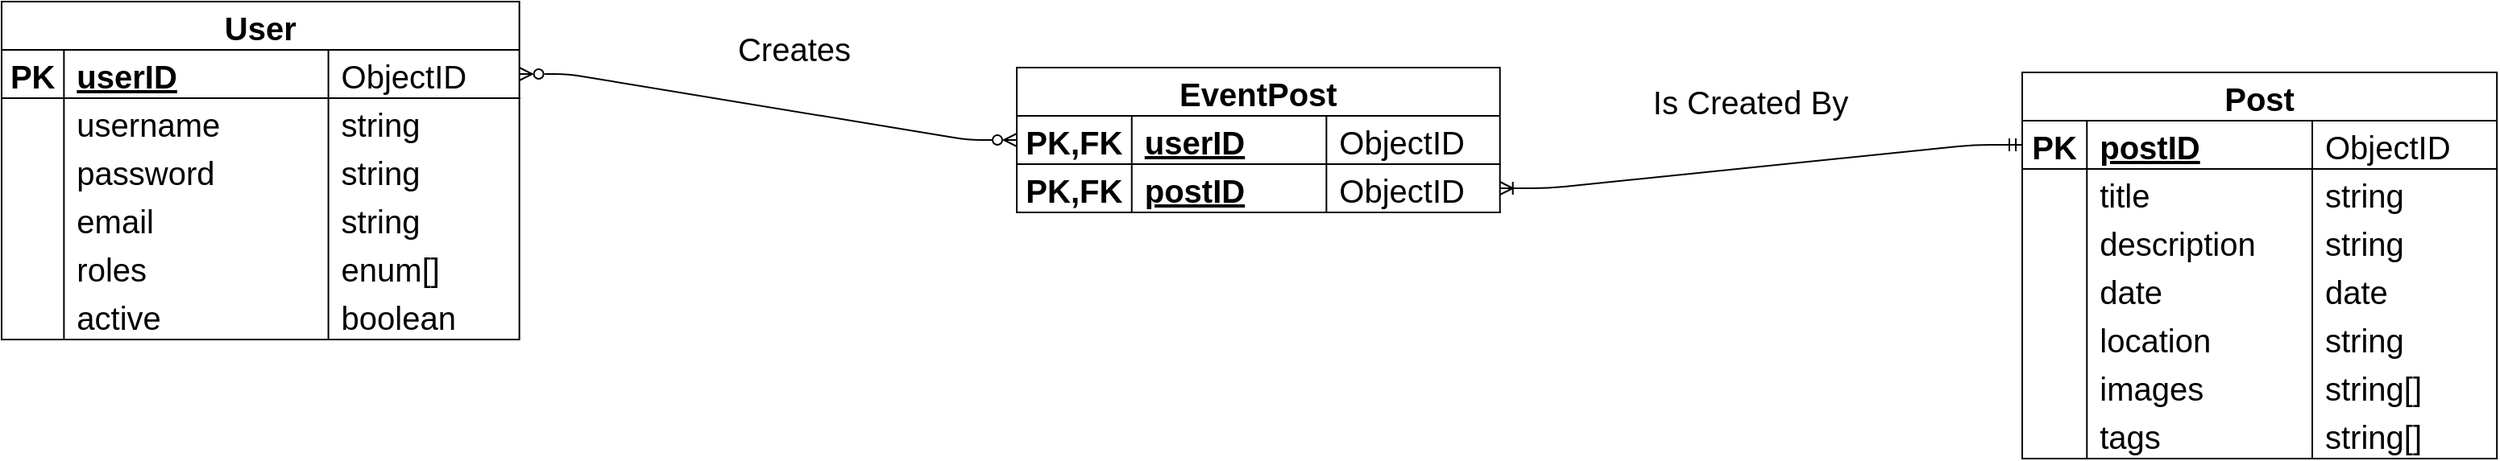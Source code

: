 <mxfile>
    <diagram id="FvibE0tPyZLCJIJes0b2" name="EventPost">
        <mxGraphModel dx="2128" dy="1224" grid="0" gridSize="10" guides="1" tooltips="1" connect="1" arrows="1" fold="1" page="0" pageScale="1" pageWidth="850" pageHeight="1100" background="none" math="0" shadow="0">
            <root>
                <mxCell id="0"/>
                <mxCell id="1" parent="0"/>
                <mxCell id="53" value="User" style="shape=table;startSize=30;container=1;collapsible=1;childLayout=tableLayout;fixedRows=1;rowLines=0;fontStyle=1;align=center;resizeLast=1;fontSize=20;" parent="1" vertex="1">
                    <mxGeometry x="-191" y="146" width="321.316" height="210" as="geometry">
                        <mxRectangle x="100" y="160" width="80" height="40" as="alternateBounds"/>
                    </mxGeometry>
                </mxCell>
                <mxCell id="54" value="" style="shape=tableRow;horizontal=0;startSize=0;swimlaneHead=0;swimlaneBody=0;fillColor=none;collapsible=0;dropTarget=0;points=[[0,0.5],[1,0.5]];portConstraint=eastwest;top=0;left=0;right=0;bottom=1;fontSize=20;" parent="53" vertex="1">
                    <mxGeometry y="30" width="321.316" height="30" as="geometry"/>
                </mxCell>
                <mxCell id="55" value="PK" style="shape=partialRectangle;connectable=0;fillColor=none;top=0;left=0;bottom=0;right=0;fontStyle=1;overflow=hidden;fontSize=20;" parent="54" vertex="1">
                    <mxGeometry width="38.684" height="30" as="geometry">
                        <mxRectangle width="38.684" height="30" as="alternateBounds"/>
                    </mxGeometry>
                </mxCell>
                <mxCell id="56" value="userID" style="shape=partialRectangle;connectable=0;fillColor=none;top=0;left=0;bottom=0;right=0;align=left;spacingLeft=6;fontStyle=5;overflow=hidden;fontSize=20;" parent="54" vertex="1">
                    <mxGeometry x="38.684" width="164.111" height="30" as="geometry">
                        <mxRectangle width="164.111" height="30" as="alternateBounds"/>
                    </mxGeometry>
                </mxCell>
                <mxCell id="171" value="ObjectID" style="shape=partialRectangle;connectable=0;fillColor=none;top=0;left=0;bottom=0;right=0;align=left;spacingLeft=6;fontStyle=0;overflow=hidden;fontSize=20;" parent="54" vertex="1">
                    <mxGeometry x="202.795" width="118.521" height="30" as="geometry">
                        <mxRectangle width="118.521" height="30" as="alternateBounds"/>
                    </mxGeometry>
                </mxCell>
                <mxCell id="57" value="" style="shape=tableRow;horizontal=0;startSize=0;swimlaneHead=0;swimlaneBody=0;fillColor=none;collapsible=0;dropTarget=0;points=[[0,0.5],[1,0.5]];portConstraint=eastwest;top=0;left=0;right=0;bottom=0;fontSize=20;" parent="53" vertex="1">
                    <mxGeometry y="60" width="321.316" height="30" as="geometry"/>
                </mxCell>
                <mxCell id="58" value="" style="shape=partialRectangle;connectable=0;fillColor=none;top=0;left=0;bottom=0;right=0;editable=1;overflow=hidden;fontSize=20;" parent="57" vertex="1">
                    <mxGeometry width="38.684" height="30" as="geometry">
                        <mxRectangle width="38.684" height="30" as="alternateBounds"/>
                    </mxGeometry>
                </mxCell>
                <mxCell id="59" value="username" style="shape=partialRectangle;connectable=0;fillColor=none;top=0;left=0;bottom=0;right=0;align=left;spacingLeft=6;overflow=hidden;fontSize=20;" parent="57" vertex="1">
                    <mxGeometry x="38.684" width="164.111" height="30" as="geometry">
                        <mxRectangle width="164.111" height="30" as="alternateBounds"/>
                    </mxGeometry>
                </mxCell>
                <mxCell id="172" value="string" style="shape=partialRectangle;connectable=0;fillColor=none;top=0;left=0;bottom=0;right=0;align=left;spacingLeft=6;overflow=hidden;fontSize=20;" parent="57" vertex="1">
                    <mxGeometry x="202.795" width="118.521" height="30" as="geometry">
                        <mxRectangle width="118.521" height="30" as="alternateBounds"/>
                    </mxGeometry>
                </mxCell>
                <mxCell id="60" value="" style="shape=tableRow;horizontal=0;startSize=0;swimlaneHead=0;swimlaneBody=0;fillColor=none;collapsible=0;dropTarget=0;points=[[0,0.5],[1,0.5]];portConstraint=eastwest;top=0;left=0;right=0;bottom=0;fontSize=20;" parent="53" vertex="1">
                    <mxGeometry y="90" width="321.316" height="30" as="geometry"/>
                </mxCell>
                <mxCell id="61" value="" style="shape=partialRectangle;connectable=0;fillColor=none;top=0;left=0;bottom=0;right=0;editable=1;overflow=hidden;fontSize=20;" parent="60" vertex="1">
                    <mxGeometry width="38.684" height="30" as="geometry">
                        <mxRectangle width="38.684" height="30" as="alternateBounds"/>
                    </mxGeometry>
                </mxCell>
                <mxCell id="62" value="password" style="shape=partialRectangle;connectable=0;fillColor=none;top=0;left=0;bottom=0;right=0;align=left;spacingLeft=6;overflow=hidden;fontSize=20;" parent="60" vertex="1">
                    <mxGeometry x="38.684" width="164.111" height="30" as="geometry">
                        <mxRectangle width="164.111" height="30" as="alternateBounds"/>
                    </mxGeometry>
                </mxCell>
                <mxCell id="173" value="string" style="shape=partialRectangle;connectable=0;fillColor=none;top=0;left=0;bottom=0;right=0;align=left;spacingLeft=6;overflow=hidden;fontSize=20;" parent="60" vertex="1">
                    <mxGeometry x="202.795" width="118.521" height="30" as="geometry">
                        <mxRectangle width="118.521" height="30" as="alternateBounds"/>
                    </mxGeometry>
                </mxCell>
                <mxCell id="70" value="" style="shape=tableRow;horizontal=0;startSize=0;swimlaneHead=0;swimlaneBody=0;fillColor=none;collapsible=0;dropTarget=0;points=[[0,0.5],[1,0.5]];portConstraint=eastwest;top=0;left=0;right=0;bottom=0;fontSize=20;" parent="53" vertex="1">
                    <mxGeometry y="120" width="321.316" height="30" as="geometry"/>
                </mxCell>
                <mxCell id="71" value="" style="shape=partialRectangle;connectable=0;fillColor=none;top=0;left=0;bottom=0;right=0;editable=1;overflow=hidden;fontSize=20;" parent="70" vertex="1">
                    <mxGeometry width="38.684" height="30" as="geometry">
                        <mxRectangle width="38.684" height="30" as="alternateBounds"/>
                    </mxGeometry>
                </mxCell>
                <mxCell id="72" value="email" style="shape=partialRectangle;connectable=0;fillColor=none;top=0;left=0;bottom=0;right=0;align=left;spacingLeft=6;overflow=hidden;fontSize=20;" parent="70" vertex="1">
                    <mxGeometry x="38.684" width="164.111" height="30" as="geometry">
                        <mxRectangle width="164.111" height="30" as="alternateBounds"/>
                    </mxGeometry>
                </mxCell>
                <mxCell id="174" value="string" style="shape=partialRectangle;connectable=0;fillColor=none;top=0;left=0;bottom=0;right=0;align=left;spacingLeft=6;overflow=hidden;fontSize=20;" parent="70" vertex="1">
                    <mxGeometry x="202.795" width="118.521" height="30" as="geometry">
                        <mxRectangle width="118.521" height="30" as="alternateBounds"/>
                    </mxGeometry>
                </mxCell>
                <mxCell id="66" value="" style="shape=tableRow;horizontal=0;startSize=0;swimlaneHead=0;swimlaneBody=0;fillColor=none;collapsible=0;dropTarget=0;points=[[0,0.5],[1,0.5]];portConstraint=eastwest;top=0;left=0;right=0;bottom=0;fontSize=20;" parent="53" vertex="1">
                    <mxGeometry y="150" width="321.316" height="30" as="geometry"/>
                </mxCell>
                <mxCell id="67" value="" style="shape=partialRectangle;connectable=0;fillColor=none;top=0;left=0;bottom=0;right=0;editable=1;overflow=hidden;fontSize=20;" parent="66" vertex="1">
                    <mxGeometry width="38.684" height="30" as="geometry">
                        <mxRectangle width="38.684" height="30" as="alternateBounds"/>
                    </mxGeometry>
                </mxCell>
                <mxCell id="68" value="roles" style="shape=partialRectangle;connectable=0;fillColor=none;top=0;left=0;bottom=0;right=0;align=left;spacingLeft=6;overflow=hidden;fontSize=20;" parent="66" vertex="1">
                    <mxGeometry x="38.684" width="164.111" height="30" as="geometry">
                        <mxRectangle width="164.111" height="30" as="alternateBounds"/>
                    </mxGeometry>
                </mxCell>
                <mxCell id="175" value="enum[]" style="shape=partialRectangle;connectable=0;fillColor=none;top=0;left=0;bottom=0;right=0;align=left;spacingLeft=6;overflow=hidden;fontSize=20;" parent="66" vertex="1">
                    <mxGeometry x="202.795" width="118.521" height="30" as="geometry">
                        <mxRectangle width="118.521" height="30" as="alternateBounds"/>
                    </mxGeometry>
                </mxCell>
                <mxCell id="63" value="" style="shape=tableRow;horizontal=0;startSize=0;swimlaneHead=0;swimlaneBody=0;fillColor=none;collapsible=0;dropTarget=0;points=[[0,0.5],[1,0.5]];portConstraint=eastwest;top=0;left=0;right=0;bottom=0;fontSize=20;" parent="53" vertex="1">
                    <mxGeometry y="180" width="321.316" height="30" as="geometry"/>
                </mxCell>
                <mxCell id="64" value="" style="shape=partialRectangle;connectable=0;fillColor=none;top=0;left=0;bottom=0;right=0;editable=1;overflow=hidden;fontSize=20;" parent="63" vertex="1">
                    <mxGeometry width="38.684" height="30" as="geometry">
                        <mxRectangle width="38.684" height="30" as="alternateBounds"/>
                    </mxGeometry>
                </mxCell>
                <mxCell id="65" value="active" style="shape=partialRectangle;connectable=0;fillColor=none;top=0;left=0;bottom=0;right=0;align=left;spacingLeft=6;overflow=hidden;fontSize=20;" parent="63" vertex="1">
                    <mxGeometry x="38.684" width="164.111" height="30" as="geometry">
                        <mxRectangle width="164.111" height="30" as="alternateBounds"/>
                    </mxGeometry>
                </mxCell>
                <mxCell id="176" value="boolean" style="shape=partialRectangle;connectable=0;fillColor=none;top=0;left=0;bottom=0;right=0;align=left;spacingLeft=6;overflow=hidden;fontSize=20;" parent="63" vertex="1">
                    <mxGeometry x="202.795" width="118.521" height="30" as="geometry">
                        <mxRectangle width="118.521" height="30" as="alternateBounds"/>
                    </mxGeometry>
                </mxCell>
                <mxCell id="92" value="Post" style="shape=table;startSize=30;container=1;collapsible=1;childLayout=tableLayout;fixedRows=1;rowLines=0;fontStyle=1;align=center;resizeLast=1;fontSize=20;" parent="1" vertex="1">
                    <mxGeometry x="1063" y="190" width="294.573" height="240" as="geometry">
                        <mxRectangle x="700" y="140" width="140" height="40" as="alternateBounds"/>
                    </mxGeometry>
                </mxCell>
                <mxCell id="93" value="" style="shape=tableRow;horizontal=0;startSize=0;swimlaneHead=0;swimlaneBody=0;fillColor=none;collapsible=0;dropTarget=0;points=[[0,0.5],[1,0.5]];portConstraint=eastwest;top=0;left=0;right=0;bottom=1;fontSize=20;" parent="92" vertex="1">
                    <mxGeometry y="30" width="294.573" height="30" as="geometry"/>
                </mxCell>
                <mxCell id="94" value="PK" style="shape=partialRectangle;connectable=0;fillColor=none;top=0;left=0;bottom=0;right=0;fontStyle=1;overflow=hidden;fontSize=20;" parent="93" vertex="1">
                    <mxGeometry width="40.128" height="30" as="geometry">
                        <mxRectangle width="40.128" height="30" as="alternateBounds"/>
                    </mxGeometry>
                </mxCell>
                <mxCell id="95" value="postID" style="shape=partialRectangle;connectable=0;fillColor=none;top=0;left=0;bottom=0;right=0;align=left;spacingLeft=6;fontStyle=5;overflow=hidden;fontSize=20;" parent="93" vertex="1">
                    <mxGeometry x="40.128" width="139.872" height="30" as="geometry">
                        <mxRectangle width="139.872" height="30" as="alternateBounds"/>
                    </mxGeometry>
                </mxCell>
                <mxCell id="181" value="ObjectID" style="shape=partialRectangle;connectable=0;fillColor=none;top=0;left=0;bottom=0;right=0;align=left;spacingLeft=6;fontStyle=0;overflow=hidden;fontSize=20;" parent="93" vertex="1">
                    <mxGeometry x="180" width="114.573" height="30" as="geometry">
                        <mxRectangle width="114.573" height="30" as="alternateBounds"/>
                    </mxGeometry>
                </mxCell>
                <mxCell id="96" value="" style="shape=tableRow;horizontal=0;startSize=0;swimlaneHead=0;swimlaneBody=0;fillColor=none;collapsible=0;dropTarget=0;points=[[0,0.5],[1,0.5]];portConstraint=eastwest;top=0;left=0;right=0;bottom=0;fontSize=20;" parent="92" vertex="1">
                    <mxGeometry y="60" width="294.573" height="30" as="geometry"/>
                </mxCell>
                <mxCell id="97" value="" style="shape=partialRectangle;connectable=0;fillColor=none;top=0;left=0;bottom=0;right=0;editable=1;overflow=hidden;fontSize=20;" parent="96" vertex="1">
                    <mxGeometry width="40.128" height="30" as="geometry">
                        <mxRectangle width="40.128" height="30" as="alternateBounds"/>
                    </mxGeometry>
                </mxCell>
                <mxCell id="98" value="title" style="shape=partialRectangle;connectable=0;fillColor=none;top=0;left=0;bottom=0;right=0;align=left;spacingLeft=6;overflow=hidden;fontSize=20;" parent="96" vertex="1">
                    <mxGeometry x="40.128" width="139.872" height="30" as="geometry">
                        <mxRectangle width="139.872" height="30" as="alternateBounds"/>
                    </mxGeometry>
                </mxCell>
                <mxCell id="182" value="string" style="shape=partialRectangle;connectable=0;fillColor=none;top=0;left=0;bottom=0;right=0;align=left;spacingLeft=6;overflow=hidden;fontSize=20;" parent="96" vertex="1">
                    <mxGeometry x="180" width="114.573" height="30" as="geometry">
                        <mxRectangle width="114.573" height="30" as="alternateBounds"/>
                    </mxGeometry>
                </mxCell>
                <mxCell id="99" value="" style="shape=tableRow;horizontal=0;startSize=0;swimlaneHead=0;swimlaneBody=0;fillColor=none;collapsible=0;dropTarget=0;points=[[0,0.5],[1,0.5]];portConstraint=eastwest;top=0;left=0;right=0;bottom=0;fontSize=20;" parent="92" vertex="1">
                    <mxGeometry y="90" width="294.573" height="30" as="geometry"/>
                </mxCell>
                <mxCell id="100" value="" style="shape=partialRectangle;connectable=0;fillColor=none;top=0;left=0;bottom=0;right=0;editable=1;overflow=hidden;fontSize=20;" parent="99" vertex="1">
                    <mxGeometry width="40.128" height="30" as="geometry">
                        <mxRectangle width="40.128" height="30" as="alternateBounds"/>
                    </mxGeometry>
                </mxCell>
                <mxCell id="101" value="description" style="shape=partialRectangle;connectable=0;fillColor=none;top=0;left=0;bottom=0;right=0;align=left;spacingLeft=6;overflow=hidden;fontSize=20;" parent="99" vertex="1">
                    <mxGeometry x="40.128" width="139.872" height="30" as="geometry">
                        <mxRectangle width="139.872" height="30" as="alternateBounds"/>
                    </mxGeometry>
                </mxCell>
                <mxCell id="183" value="string" style="shape=partialRectangle;connectable=0;fillColor=none;top=0;left=0;bottom=0;right=0;align=left;spacingLeft=6;overflow=hidden;fontSize=20;" parent="99" vertex="1">
                    <mxGeometry x="180" width="114.573" height="30" as="geometry">
                        <mxRectangle width="114.573" height="30" as="alternateBounds"/>
                    </mxGeometry>
                </mxCell>
                <mxCell id="111" value="" style="shape=tableRow;horizontal=0;startSize=0;swimlaneHead=0;swimlaneBody=0;fillColor=none;collapsible=0;dropTarget=0;points=[[0,0.5],[1,0.5]];portConstraint=eastwest;top=0;left=0;right=0;bottom=0;fontSize=20;" parent="92" vertex="1">
                    <mxGeometry y="120" width="294.573" height="30" as="geometry"/>
                </mxCell>
                <mxCell id="112" value="" style="shape=partialRectangle;connectable=0;fillColor=none;top=0;left=0;bottom=0;right=0;editable=1;overflow=hidden;fontSize=20;" parent="111" vertex="1">
                    <mxGeometry width="40.128" height="30" as="geometry">
                        <mxRectangle width="40.128" height="30" as="alternateBounds"/>
                    </mxGeometry>
                </mxCell>
                <mxCell id="113" value="date" style="shape=partialRectangle;connectable=0;fillColor=none;top=0;left=0;bottom=0;right=0;align=left;spacingLeft=6;overflow=hidden;fontSize=20;" parent="111" vertex="1">
                    <mxGeometry x="40.128" width="139.872" height="30" as="geometry">
                        <mxRectangle width="139.872" height="30" as="alternateBounds"/>
                    </mxGeometry>
                </mxCell>
                <mxCell id="184" value="date" style="shape=partialRectangle;connectable=0;fillColor=none;top=0;left=0;bottom=0;right=0;align=left;spacingLeft=6;overflow=hidden;fontSize=20;" parent="111" vertex="1">
                    <mxGeometry x="180" width="114.573" height="30" as="geometry">
                        <mxRectangle width="114.573" height="30" as="alternateBounds"/>
                    </mxGeometry>
                </mxCell>
                <mxCell id="114" value="" style="shape=tableRow;horizontal=0;startSize=0;swimlaneHead=0;swimlaneBody=0;fillColor=none;collapsible=0;dropTarget=0;points=[[0,0.5],[1,0.5]];portConstraint=eastwest;top=0;left=0;right=0;bottom=0;fontSize=20;" parent="92" vertex="1">
                    <mxGeometry y="150" width="294.573" height="30" as="geometry"/>
                </mxCell>
                <mxCell id="115" value="" style="shape=partialRectangle;connectable=0;fillColor=none;top=0;left=0;bottom=0;right=0;editable=1;overflow=hidden;fontSize=20;" parent="114" vertex="1">
                    <mxGeometry width="40.128" height="30" as="geometry">
                        <mxRectangle width="40.128" height="30" as="alternateBounds"/>
                    </mxGeometry>
                </mxCell>
                <mxCell id="116" value="location" style="shape=partialRectangle;connectable=0;fillColor=none;top=0;left=0;bottom=0;right=0;align=left;spacingLeft=6;overflow=hidden;fontSize=20;" parent="114" vertex="1">
                    <mxGeometry x="40.128" width="139.872" height="30" as="geometry">
                        <mxRectangle width="139.872" height="30" as="alternateBounds"/>
                    </mxGeometry>
                </mxCell>
                <mxCell id="185" value="string" style="shape=partialRectangle;connectable=0;fillColor=none;top=0;left=0;bottom=0;right=0;align=left;spacingLeft=6;overflow=hidden;fontSize=20;" parent="114" vertex="1">
                    <mxGeometry x="180" width="114.573" height="30" as="geometry">
                        <mxRectangle width="114.573" height="30" as="alternateBounds"/>
                    </mxGeometry>
                </mxCell>
                <mxCell id="117" value="" style="shape=tableRow;horizontal=0;startSize=0;swimlaneHead=0;swimlaneBody=0;fillColor=none;collapsible=0;dropTarget=0;points=[[0,0.5],[1,0.5]];portConstraint=eastwest;top=0;left=0;right=0;bottom=0;fontSize=20;" parent="92" vertex="1">
                    <mxGeometry y="180" width="294.573" height="30" as="geometry"/>
                </mxCell>
                <mxCell id="118" value="" style="shape=partialRectangle;connectable=0;fillColor=none;top=0;left=0;bottom=0;right=0;editable=1;overflow=hidden;fontSize=20;" parent="117" vertex="1">
                    <mxGeometry width="40.128" height="30" as="geometry">
                        <mxRectangle width="40.128" height="30" as="alternateBounds"/>
                    </mxGeometry>
                </mxCell>
                <mxCell id="119" value="images" style="shape=partialRectangle;connectable=0;fillColor=none;top=0;left=0;bottom=0;right=0;align=left;spacingLeft=6;overflow=hidden;fontSize=20;" parent="117" vertex="1">
                    <mxGeometry x="40.128" width="139.872" height="30" as="geometry">
                        <mxRectangle width="139.872" height="30" as="alternateBounds"/>
                    </mxGeometry>
                </mxCell>
                <mxCell id="186" value="string[]" style="shape=partialRectangle;connectable=0;fillColor=none;top=0;left=0;bottom=0;right=0;align=left;spacingLeft=6;overflow=hidden;fontSize=20;" parent="117" vertex="1">
                    <mxGeometry x="180" width="114.573" height="30" as="geometry">
                        <mxRectangle width="114.573" height="30" as="alternateBounds"/>
                    </mxGeometry>
                </mxCell>
                <mxCell id="120" value="" style="shape=tableRow;horizontal=0;startSize=0;swimlaneHead=0;swimlaneBody=0;fillColor=none;collapsible=0;dropTarget=0;points=[[0,0.5],[1,0.5]];portConstraint=eastwest;top=0;left=0;right=0;bottom=0;fontSize=20;" parent="92" vertex="1">
                    <mxGeometry y="210" width="294.573" height="30" as="geometry"/>
                </mxCell>
                <mxCell id="121" value="" style="shape=partialRectangle;connectable=0;fillColor=none;top=0;left=0;bottom=0;right=0;editable=1;overflow=hidden;fontSize=20;" parent="120" vertex="1">
                    <mxGeometry width="40.128" height="30" as="geometry">
                        <mxRectangle width="40.128" height="30" as="alternateBounds"/>
                    </mxGeometry>
                </mxCell>
                <mxCell id="122" value="tags" style="shape=partialRectangle;connectable=0;fillColor=none;top=0;left=0;bottom=0;right=0;align=left;spacingLeft=6;overflow=hidden;fontSize=20;" parent="120" vertex="1">
                    <mxGeometry x="40.128" width="139.872" height="30" as="geometry">
                        <mxRectangle width="139.872" height="30" as="alternateBounds"/>
                    </mxGeometry>
                </mxCell>
                <mxCell id="187" value="string[]" style="shape=partialRectangle;connectable=0;fillColor=none;top=0;left=0;bottom=0;right=0;align=left;spacingLeft=6;overflow=hidden;fontSize=20;" parent="120" vertex="1">
                    <mxGeometry x="180" width="114.573" height="30" as="geometry">
                        <mxRectangle width="114.573" height="30" as="alternateBounds"/>
                    </mxGeometry>
                </mxCell>
                <mxCell id="123" value="EventPost" style="shape=table;startSize=30;container=1;collapsible=1;childLayout=tableLayout;fixedRows=1;rowLines=0;fontStyle=1;align=center;resizeLast=1;fontSize=20;" parent="1" vertex="1">
                    <mxGeometry x="439" y="187" width="299.866" height="90" as="geometry">
                        <mxRectangle x="100" y="160" width="80" height="40" as="alternateBounds"/>
                    </mxGeometry>
                </mxCell>
                <mxCell id="124" value="" style="shape=tableRow;horizontal=0;startSize=0;swimlaneHead=0;swimlaneBody=0;fillColor=none;collapsible=0;dropTarget=0;points=[[0,0.5],[1,0.5]];portConstraint=eastwest;top=0;left=0;right=0;bottom=1;fontSize=20;" parent="123" vertex="1">
                    <mxGeometry y="30" width="299.866" height="30" as="geometry"/>
                </mxCell>
                <mxCell id="125" value="PK,FK" style="shape=partialRectangle;connectable=0;fillColor=none;top=0;left=0;bottom=0;right=0;fontStyle=1;overflow=hidden;fontSize=20;" parent="124" vertex="1">
                    <mxGeometry width="71.361" height="30" as="geometry">
                        <mxRectangle width="71.361" height="30" as="alternateBounds"/>
                    </mxGeometry>
                </mxCell>
                <mxCell id="126" value="userID" style="shape=partialRectangle;connectable=0;fillColor=none;top=0;left=0;bottom=0;right=0;align=left;spacingLeft=6;fontStyle=5;overflow=hidden;fontSize=20;" parent="124" vertex="1">
                    <mxGeometry x="71.361" width="120.813" height="30" as="geometry">
                        <mxRectangle width="120.813" height="30" as="alternateBounds"/>
                    </mxGeometry>
                </mxCell>
                <mxCell id="188" value="ObjectID" style="shape=partialRectangle;connectable=0;fillColor=none;top=0;left=0;bottom=0;right=0;align=left;spacingLeft=6;fontStyle=0;overflow=hidden;fontSize=20;" parent="124" vertex="1">
                    <mxGeometry x="192.174" width="107.692" height="30" as="geometry">
                        <mxRectangle width="107.692" height="30" as="alternateBounds"/>
                    </mxGeometry>
                </mxCell>
                <mxCell id="160" value="" style="shape=tableRow;horizontal=0;startSize=0;swimlaneHead=0;swimlaneBody=0;fillColor=none;collapsible=0;dropTarget=0;points=[[0,0.5],[1,0.5]];portConstraint=eastwest;top=0;left=0;right=0;bottom=1;fontSize=20;" parent="123" vertex="1">
                    <mxGeometry y="60" width="299.866" height="30" as="geometry"/>
                </mxCell>
                <mxCell id="161" value="PK,FK" style="shape=partialRectangle;connectable=0;fillColor=none;top=0;left=0;bottom=0;right=0;fontStyle=1;overflow=hidden;fontSize=20;" parent="160" vertex="1">
                    <mxGeometry width="71.361" height="30" as="geometry">
                        <mxRectangle width="71.361" height="30" as="alternateBounds"/>
                    </mxGeometry>
                </mxCell>
                <mxCell id="162" value="postID" style="shape=partialRectangle;connectable=0;fillColor=none;top=0;left=0;bottom=0;right=0;align=left;spacingLeft=6;fontStyle=5;overflow=hidden;fontSize=20;" parent="160" vertex="1">
                    <mxGeometry x="71.361" width="120.813" height="30" as="geometry">
                        <mxRectangle width="120.813" height="30" as="alternateBounds"/>
                    </mxGeometry>
                </mxCell>
                <mxCell id="189" value="ObjectID" style="shape=partialRectangle;connectable=0;fillColor=none;top=0;left=0;bottom=0;right=0;align=left;spacingLeft=6;fontStyle=0;overflow=hidden;fontSize=20;" parent="160" vertex="1">
                    <mxGeometry x="192.174" width="107.692" height="30" as="geometry">
                        <mxRectangle width="107.692" height="30" as="alternateBounds"/>
                    </mxGeometry>
                </mxCell>
                <mxCell id="166" style="edgeStyle=entityRelationEdgeStyle;html=1;exitX=1;exitY=0.5;exitDx=0;exitDy=0;entryX=0;entryY=0.5;entryDx=0;entryDy=0;fontSize=20;endArrow=ERzeroToMany;endFill=0;elbow=vertical;startArrow=ERzeroToMany;startFill=0;strokeWidth=1;" parent="1" source="54" target="124" edge="1">
                    <mxGeometry relative="1" as="geometry"/>
                </mxCell>
                <mxCell id="167" style="edgeStyle=entityRelationEdgeStyle;html=1;exitX=1;exitY=0.5;exitDx=0;exitDy=0;entryX=0;entryY=0.5;entryDx=0;entryDy=0;fontSize=20;endArrow=ERmandOne;endFill=0;elbow=vertical;startArrow=ERoneToMany;startFill=0;" parent="1" source="160" target="93" edge="1">
                    <mxGeometry relative="1" as="geometry"/>
                </mxCell>
                <mxCell id="168" value="Creates" style="text;strokeColor=none;align=center;fillColor=none;html=1;verticalAlign=middle;whiteSpace=wrap;rounded=0;fontSize=20;" parent="1" vertex="1">
                    <mxGeometry x="271" y="160" width="60" height="30" as="geometry"/>
                </mxCell>
                <mxCell id="169" value="Is Created By" style="text;strokeColor=none;align=center;fillColor=none;html=1;verticalAlign=middle;whiteSpace=wrap;rounded=0;fontSize=20;" parent="1" vertex="1">
                    <mxGeometry x="828" y="193" width="133" height="30" as="geometry"/>
                </mxCell>
            </root>
        </mxGraphModel>
    </diagram>
</mxfile>